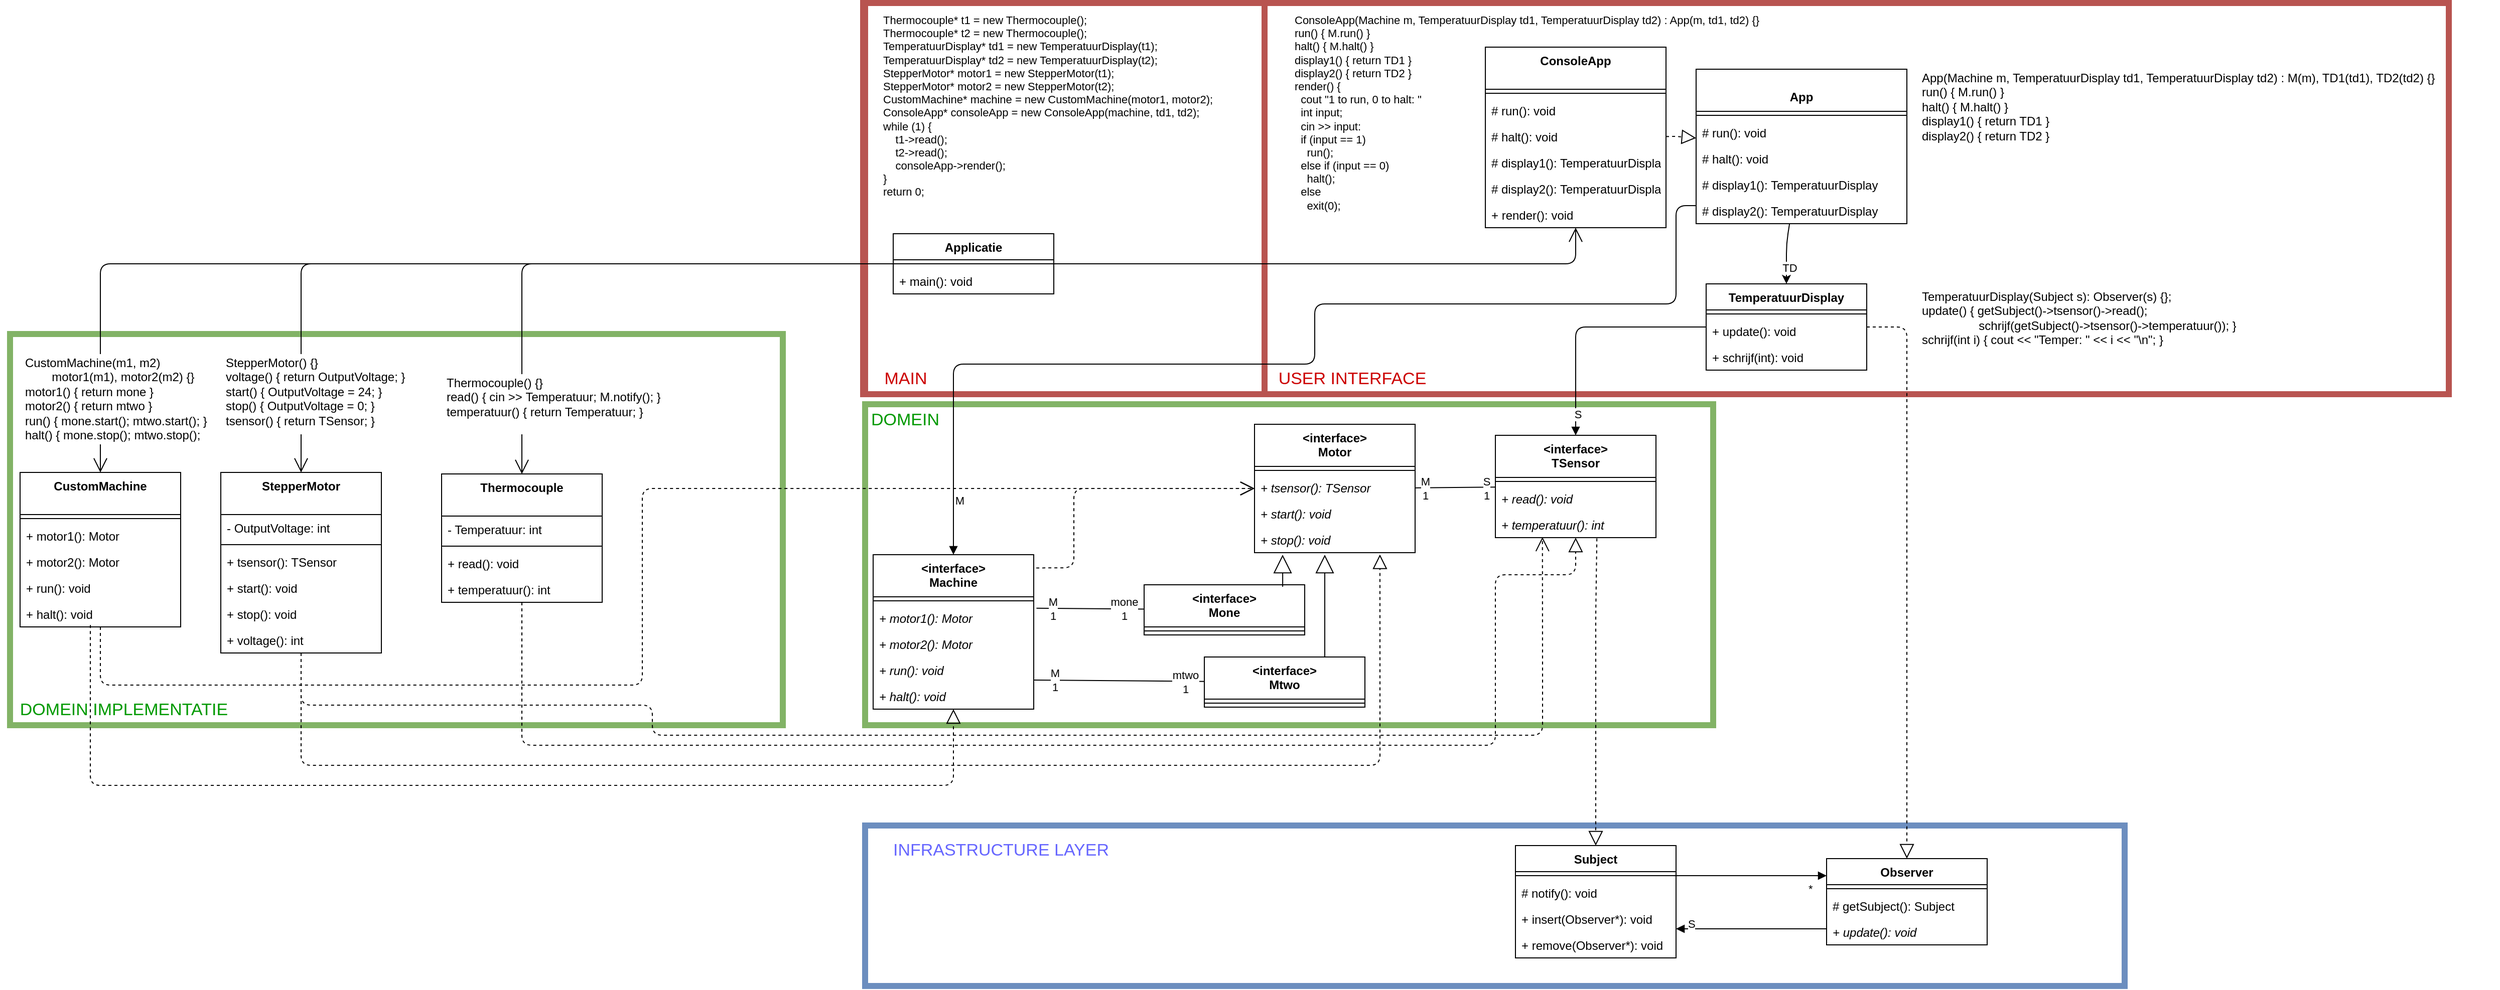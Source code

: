 <mxfile>
    <diagram id="c66UH4cIgb8N5KDXpZrv" name="Page-1">
        <mxGraphModel dx="3531" dy="1904" grid="1" gridSize="10" guides="1" tooltips="1" connect="1" arrows="1" fold="1" page="1" pageScale="1" pageWidth="850" pageHeight="1100" math="0" shadow="0">
            <root>
                <mxCell id="0"/>
                <mxCell id="1" parent="0"/>
                <mxCell id="72" value="" style="rounded=0;whiteSpace=wrap;html=1;startSize=42;strokeWidth=6;strokeColor=none;" parent="1" vertex="1">
                    <mxGeometry x="-860" y="-100" width="2440" height="980" as="geometry"/>
                </mxCell>
                <mxCell id="71" value="" style="rounded=0;whiteSpace=wrap;html=1;startSize=42;fillColor=none;strokeColor=#b85450;strokeWidth=6;" parent="1" vertex="1">
                    <mxGeometry x="2" y="-100" width="1578" height="390" as="geometry"/>
                </mxCell>
                <mxCell id="179" value="" style="rounded=0;whiteSpace=wrap;html=1;startSize=42;fillColor=none;strokeColor=#b85450;strokeWidth=6;" parent="1" vertex="1">
                    <mxGeometry y="-100" width="400" height="390" as="geometry"/>
                </mxCell>
                <mxCell id="161" value="&lt;p style=&quot;font-size: 11px&quot;&gt;&lt;font style=&quot;font-size: 11px&quot;&gt;ConsoleApp(Machine m, TemperatuurDisplay td1, TemperatuurDisplay td2) : App(m, td1, td2) {}&lt;br&gt;&lt;/font&gt;&lt;font style=&quot;font-size: 11px&quot;&gt;run() { M.run() }&lt;br&gt;&lt;/font&gt;&lt;font style=&quot;font-size: 11px&quot;&gt;halt() { M.halt() }&lt;br&gt;&lt;/font&gt;&lt;font style=&quot;font-size: 11px&quot;&gt;display1() { return TD1 }&lt;br&gt;&lt;/font&gt;&lt;font style=&quot;font-size: 11px&quot;&gt;display2() { return TD2 }&lt;br&gt;&lt;/font&gt;&lt;font style=&quot;font-size: 11px&quot;&gt;render() {&lt;br&gt;&lt;/font&gt;&lt;font style=&quot;font-size: 11px&quot;&gt;&amp;nbsp; cout &quot;1 to run, 0 to halt: &quot;&lt;br&gt;&lt;/font&gt;&lt;font style=&quot;font-size: 11px&quot;&gt;&amp;nbsp; int input;&lt;br&gt;&lt;/font&gt;&lt;font style=&quot;font-size: 11px&quot;&gt;&amp;nbsp; cin &amp;gt;&amp;gt; input:&lt;/font&gt;&lt;br&gt;&lt;font style=&quot;font-size: 11px&quot;&gt;&amp;nbsp; if (input == 1)&lt;/font&gt;&lt;br&gt;&lt;font style=&quot;font-size: 11px&quot;&gt;&amp;nbsp; &amp;nbsp; run();&lt;/font&gt;&lt;br&gt;&lt;font style=&quot;font-size: 11px&quot;&gt;&amp;nbsp; else if (input == 0)&lt;/font&gt;&lt;br&gt;&lt;font style=&quot;font-size: 11px&quot;&gt;&amp;nbsp; &amp;nbsp; halt();&lt;/font&gt;&lt;br&gt;&lt;font style=&quot;font-size: 11px&quot;&gt;&amp;nbsp; else&lt;/font&gt;&lt;br&gt;&lt;font style=&quot;font-size: 11px&quot;&gt;&amp;nbsp; &amp;nbsp; exit(0);&lt;/font&gt;&lt;/p&gt;&lt;p style=&quot;font-size: 11px&quot;&gt;&lt;font style=&quot;font-size: 11px&quot;&gt;&lt;br&gt;&lt;/font&gt;&lt;/p&gt;" style="text;html=1;strokeColor=none;fillColor=none;spacing=5;spacingTop=-20;whiteSpace=wrap;overflow=hidden;rounded=0;startSize=42;align=left;" parent="1" vertex="1">
                    <mxGeometry x="425" y="-90" width="570" height="244" as="geometry"/>
                </mxCell>
                <mxCell id="69" value="" style="rounded=0;whiteSpace=wrap;html=1;startSize=42;fillColor=none;strokeColor=#6c8ebf;strokeWidth=6;" parent="1" vertex="1">
                    <mxGeometry x="2" y="720" width="1255" height="160" as="geometry"/>
                </mxCell>
                <mxCell id="70" value="" style="rounded=0;whiteSpace=wrap;html=1;startSize=42;fillColor=none;strokeColor=#82b366;strokeWidth=6;" parent="1" vertex="1">
                    <mxGeometry x="2" y="300" width="845" height="320" as="geometry"/>
                </mxCell>
                <mxCell id="2" value="&lt;interface&gt;&#10;Motor" style="swimlane;fontStyle=1;align=center;verticalAlign=top;childLayout=stackLayout;horizontal=1;startSize=42;horizontalStack=0;resizeParent=1;resizeParentMax=0;resizeLast=0;collapsible=1;marginBottom=0;" parent="1" vertex="1">
                    <mxGeometry x="390" y="320" width="160" height="128" as="geometry"/>
                </mxCell>
                <mxCell id="4" value="" style="line;strokeWidth=1;fillColor=none;align=left;verticalAlign=middle;spacingTop=-1;spacingLeft=3;spacingRight=3;rotatable=0;labelPosition=right;points=[];portConstraint=eastwest;" parent="2" vertex="1">
                    <mxGeometry y="42" width="160" height="8" as="geometry"/>
                </mxCell>
                <mxCell id="5" value="+ tsensor(): TSensor" style="text;strokeColor=none;fillColor=none;align=left;verticalAlign=top;spacingLeft=4;spacingRight=4;overflow=hidden;rotatable=0;points=[[0,0.5],[1,0.5]];portConstraint=eastwest;fontStyle=2" parent="2" vertex="1">
                    <mxGeometry y="50" width="160" height="26" as="geometry"/>
                </mxCell>
                <mxCell id="7" value="+ start(): void" style="text;strokeColor=none;fillColor=none;align=left;verticalAlign=top;spacingLeft=4;spacingRight=4;overflow=hidden;rotatable=0;points=[[0,0.5],[1,0.5]];portConstraint=eastwest;fontStyle=2" parent="2" vertex="1">
                    <mxGeometry y="76" width="160" height="26" as="geometry"/>
                </mxCell>
                <mxCell id="8" value="+ stop(): void" style="text;strokeColor=none;fillColor=none;align=left;verticalAlign=top;spacingLeft=4;spacingRight=4;overflow=hidden;rotatable=0;points=[[0,0.5],[1,0.5]];portConstraint=eastwest;fontStyle=2" parent="2" vertex="1">
                    <mxGeometry y="102" width="160" height="26" as="geometry"/>
                </mxCell>
                <mxCell id="10" value="&lt;interface&gt;&#10;Mone" style="swimlane;fontStyle=1;align=center;verticalAlign=top;childLayout=stackLayout;horizontal=1;startSize=42;horizontalStack=0;resizeParent=1;resizeParentMax=0;resizeLast=0;collapsible=1;marginBottom=0;" parent="1" vertex="1">
                    <mxGeometry x="280" y="480" width="160" height="50" as="geometry"/>
                </mxCell>
                <mxCell id="11" value="" style="line;strokeWidth=1;fillColor=none;align=left;verticalAlign=middle;spacingTop=-1;spacingLeft=3;spacingRight=3;rotatable=0;labelPosition=right;points=[];portConstraint=eastwest;" parent="10" vertex="1">
                    <mxGeometry y="42" width="160" height="8" as="geometry"/>
                </mxCell>
                <mxCell id="15" value="&lt;interface&gt;&#10;Mtwo" style="swimlane;fontStyle=1;align=center;verticalAlign=top;childLayout=stackLayout;horizontal=1;startSize=42;horizontalStack=0;resizeParent=1;resizeParentMax=0;resizeLast=0;collapsible=1;marginBottom=0;" parent="1" vertex="1">
                    <mxGeometry x="340" y="552" width="160" height="50" as="geometry"/>
                </mxCell>
                <mxCell id="16" value="" style="line;strokeWidth=1;fillColor=none;align=left;verticalAlign=middle;spacingTop=-1;spacingLeft=3;spacingRight=3;rotatable=0;labelPosition=right;points=[];portConstraint=eastwest;" parent="15" vertex="1">
                    <mxGeometry y="42" width="160" height="8" as="geometry"/>
                </mxCell>
                <mxCell id="20" value="" style="endArrow=block;endSize=16;endFill=0;html=1;exitX=0.863;exitY=0.04;exitDx=0;exitDy=0;exitPerimeter=0;" parent="1" source="10" edge="1">
                    <mxGeometry width="160" relative="1" as="geometry">
                        <mxPoint x="100" y="630" as="sourcePoint"/>
                        <mxPoint x="418" y="450" as="targetPoint"/>
                    </mxGeometry>
                </mxCell>
                <mxCell id="21" value="" style="endArrow=block;endSize=16;endFill=0;html=1;exitX=0.75;exitY=0;exitDx=0;exitDy=0;" parent="1" source="15" edge="1">
                    <mxGeometry width="160" relative="1" as="geometry">
                        <mxPoint x="349.569" y="490" as="sourcePoint"/>
                        <mxPoint x="460" y="450" as="targetPoint"/>
                    </mxGeometry>
                </mxCell>
                <mxCell id="27" value="&lt;interface&gt;&#10;Machine" style="swimlane;fontStyle=1;align=center;verticalAlign=top;childLayout=stackLayout;horizontal=1;startSize=42;horizontalStack=0;resizeParent=1;resizeParentMax=0;resizeLast=0;collapsible=1;marginBottom=0;" parent="1" vertex="1">
                    <mxGeometry x="10" y="450" width="160" height="154" as="geometry"/>
                </mxCell>
                <mxCell id="28" value="" style="line;strokeWidth=1;fillColor=none;align=left;verticalAlign=middle;spacingTop=-1;spacingLeft=3;spacingRight=3;rotatable=0;labelPosition=right;points=[];portConstraint=eastwest;" parent="27" vertex="1">
                    <mxGeometry y="42" width="160" height="8" as="geometry"/>
                </mxCell>
                <mxCell id="29" value="+ motor1(): Motor" style="text;strokeColor=none;fillColor=none;align=left;verticalAlign=top;spacingLeft=4;spacingRight=4;overflow=hidden;rotatable=0;points=[[0,0.5],[1,0.5]];portConstraint=eastwest;fontStyle=2" parent="27" vertex="1">
                    <mxGeometry y="50" width="160" height="26" as="geometry"/>
                </mxCell>
                <mxCell id="30" value="+ motor2(): Motor" style="text;strokeColor=none;fillColor=none;align=left;verticalAlign=top;spacingLeft=4;spacingRight=4;overflow=hidden;rotatable=0;points=[[0,0.5],[1,0.5]];portConstraint=eastwest;fontStyle=2" parent="27" vertex="1">
                    <mxGeometry y="76" width="160" height="26" as="geometry"/>
                </mxCell>
                <mxCell id="32" value="+ run(): void" style="text;strokeColor=none;fillColor=none;align=left;verticalAlign=top;spacingLeft=4;spacingRight=4;overflow=hidden;rotatable=0;points=[[0,0.5],[1,0.5]];portConstraint=eastwest;fontStyle=2" parent="27" vertex="1">
                    <mxGeometry y="102" width="160" height="26" as="geometry"/>
                </mxCell>
                <mxCell id="31" value="+ halt(): void" style="text;strokeColor=none;fillColor=none;align=left;verticalAlign=top;spacingLeft=4;spacingRight=4;overflow=hidden;rotatable=0;points=[[0,0.5],[1,0.5]];portConstraint=eastwest;fontStyle=2" parent="27" vertex="1">
                    <mxGeometry y="128" width="160" height="26" as="geometry"/>
                </mxCell>
                <mxCell id="33" value="&lt;interface&gt;&#10;TSensor" style="swimlane;fontStyle=1;align=center;verticalAlign=top;childLayout=stackLayout;horizontal=1;startSize=42;horizontalStack=0;resizeParent=1;resizeParentMax=0;resizeLast=0;collapsible=1;marginBottom=0;" parent="1" vertex="1">
                    <mxGeometry x="630" y="331" width="160" height="102" as="geometry"/>
                </mxCell>
                <mxCell id="34" value="" style="line;strokeWidth=1;fillColor=none;align=left;verticalAlign=middle;spacingTop=-1;spacingLeft=3;spacingRight=3;rotatable=0;labelPosition=right;points=[];portConstraint=eastwest;" parent="33" vertex="1">
                    <mxGeometry y="42" width="160" height="8" as="geometry"/>
                </mxCell>
                <mxCell id="35" value="+ read(): void" style="text;strokeColor=none;fillColor=none;align=left;verticalAlign=top;spacingLeft=4;spacingRight=4;overflow=hidden;rotatable=0;points=[[0,0.5],[1,0.5]];portConstraint=eastwest;fontStyle=2" parent="33" vertex="1">
                    <mxGeometry y="50" width="160" height="26" as="geometry"/>
                </mxCell>
                <mxCell id="36" value="+ temperatuur(): int" style="text;strokeColor=none;fillColor=none;align=left;verticalAlign=top;spacingLeft=4;spacingRight=4;overflow=hidden;rotatable=0;points=[[0,0.5],[1,0.5]];portConstraint=eastwest;fontStyle=2" parent="33" vertex="1">
                    <mxGeometry y="76" width="160" height="26" as="geometry"/>
                </mxCell>
                <mxCell id="39" value="" style="endArrow=open;endSize=12;dashed=1;html=1;exitX=1.016;exitY=0.086;exitDx=0;exitDy=0;exitPerimeter=0;" parent="1" source="27" target="2" edge="1">
                    <mxGeometry width="160" relative="1" as="geometry">
                        <mxPoint x="-20" y="710" as="sourcePoint"/>
                        <mxPoint x="140" y="710" as="targetPoint"/>
                        <Array as="points">
                            <mxPoint x="210" y="463"/>
                            <mxPoint x="210" y="384"/>
                            <mxPoint x="300" y="384"/>
                        </Array>
                    </mxGeometry>
                </mxCell>
                <mxCell id="45" value="" style="endArrow=none;html=1;startSize=42;entryX=1.017;entryY=0.129;entryDx=0;entryDy=0;entryPerimeter=0;" parent="1" source="10" target="29" edge="1">
                    <mxGeometry width="50" height="50" relative="1" as="geometry">
                        <mxPoint x="220" y="770" as="sourcePoint"/>
                        <mxPoint x="270" y="720" as="targetPoint"/>
                    </mxGeometry>
                </mxCell>
                <mxCell id="50" value="M&lt;br&gt;1" style="edgeLabel;html=1;align=center;verticalAlign=middle;resizable=0;points=[];" parent="45" vertex="1" connectable="0">
                    <mxGeometry x="0.695" relative="1" as="geometry">
                        <mxPoint as="offset"/>
                    </mxGeometry>
                </mxCell>
                <mxCell id="51" value="mone&lt;br&gt;1" style="edgeLabel;html=1;align=center;verticalAlign=middle;resizable=0;points=[];" parent="45" vertex="1" connectable="0">
                    <mxGeometry x="-0.835" relative="1" as="geometry">
                        <mxPoint x="-11" as="offset"/>
                    </mxGeometry>
                </mxCell>
                <mxCell id="47" value="" style="endArrow=none;html=1;startSize=42;entryX=1.001;entryY=0.885;entryDx=0;entryDy=0;entryPerimeter=0;" parent="1" source="15" target="32" edge="1">
                    <mxGeometry width="50" height="50" relative="1" as="geometry">
                        <mxPoint x="280" y="580.003" as="sourcePoint"/>
                        <mxPoint x="200" y="587.337" as="targetPoint"/>
                    </mxGeometry>
                </mxCell>
                <mxCell id="48" value="M&lt;br&gt;1" style="edgeLabel;html=1;align=center;verticalAlign=middle;resizable=0;points=[];" parent="47" vertex="1" connectable="0">
                    <mxGeometry x="0.76" y="2" relative="1" as="geometry">
                        <mxPoint y="-2" as="offset"/>
                    </mxGeometry>
                </mxCell>
                <mxCell id="49" value="mtwo&lt;br&gt;1" style="edgeLabel;html=1;align=center;verticalAlign=middle;resizable=0;points=[];" parent="47" vertex="1" connectable="0">
                    <mxGeometry x="-0.779" y="1" relative="1" as="geometry">
                        <mxPoint as="offset"/>
                    </mxGeometry>
                </mxCell>
                <mxCell id="52" value="" style="endArrow=none;html=1;startSize=42;" parent="1" source="33" target="2" edge="1">
                    <mxGeometry width="50" height="50" relative="1" as="geometry">
                        <mxPoint x="779.84" y="527.729" as="sourcePoint"/>
                        <mxPoint x="560.0" y="526.27" as="targetPoint"/>
                    </mxGeometry>
                </mxCell>
                <mxCell id="53" value="M&lt;br&gt;1" style="edgeLabel;html=1;align=center;verticalAlign=middle;resizable=0;points=[];" parent="52" vertex="1" connectable="0">
                    <mxGeometry x="0.76" y="2" relative="1" as="geometry">
                        <mxPoint y="-2" as="offset"/>
                    </mxGeometry>
                </mxCell>
                <mxCell id="54" value="S&lt;br&gt;1" style="edgeLabel;html=1;align=center;verticalAlign=middle;resizable=0;points=[];" parent="52" vertex="1" connectable="0">
                    <mxGeometry x="-0.779" y="1" relative="1" as="geometry">
                        <mxPoint as="offset"/>
                    </mxGeometry>
                </mxCell>
                <mxCell id="55" value="Observer" style="swimlane;fontStyle=1;align=center;verticalAlign=top;childLayout=stackLayout;horizontal=1;startSize=26;horizontalStack=0;resizeParent=1;resizeParentMax=0;resizeLast=0;collapsible=1;marginBottom=0;" parent="1" vertex="1">
                    <mxGeometry x="960" y="753" width="160" height="86" as="geometry"/>
                </mxCell>
                <mxCell id="56" value="" style="line;strokeWidth=1;fillColor=none;align=left;verticalAlign=middle;spacingTop=-1;spacingLeft=3;spacingRight=3;rotatable=0;labelPosition=right;points=[];portConstraint=eastwest;" parent="55" vertex="1">
                    <mxGeometry y="26" width="160" height="8" as="geometry"/>
                </mxCell>
                <mxCell id="57" value="# getSubject(): Subject" style="text;strokeColor=none;fillColor=none;align=left;verticalAlign=top;spacingLeft=4;spacingRight=4;overflow=hidden;rotatable=0;points=[[0,0.5],[1,0.5]];portConstraint=eastwest;" parent="55" vertex="1">
                    <mxGeometry y="34" width="160" height="26" as="geometry"/>
                </mxCell>
                <mxCell id="58" value="+ update(): void" style="text;strokeColor=none;fillColor=none;align=left;verticalAlign=top;spacingLeft=4;spacingRight=4;overflow=hidden;rotatable=0;points=[[0,0.5],[1,0.5]];portConstraint=eastwest;fontStyle=2" parent="55" vertex="1">
                    <mxGeometry y="60" width="160" height="26" as="geometry"/>
                </mxCell>
                <mxCell id="60" value="Subject" style="swimlane;fontStyle=1;align=center;verticalAlign=top;childLayout=stackLayout;horizontal=1;startSize=26;horizontalStack=0;resizeParent=1;resizeParentMax=0;resizeLast=0;collapsible=1;marginBottom=0;" parent="1" vertex="1">
                    <mxGeometry x="650" y="740" width="160" height="112" as="geometry"/>
                </mxCell>
                <mxCell id="61" value="" style="line;strokeWidth=1;fillColor=none;align=left;verticalAlign=middle;spacingTop=-1;spacingLeft=3;spacingRight=3;rotatable=0;labelPosition=right;points=[];portConstraint=eastwest;" parent="60" vertex="1">
                    <mxGeometry y="26" width="160" height="8" as="geometry"/>
                </mxCell>
                <mxCell id="62" value="# notify(): void" style="text;strokeColor=none;fillColor=none;align=left;verticalAlign=top;spacingLeft=4;spacingRight=4;overflow=hidden;rotatable=0;points=[[0,0.5],[1,0.5]];portConstraint=eastwest;" parent="60" vertex="1">
                    <mxGeometry y="34" width="160" height="26" as="geometry"/>
                </mxCell>
                <mxCell id="63" value="+ insert(Observer*): void" style="text;strokeColor=none;fillColor=none;align=left;verticalAlign=top;spacingLeft=4;spacingRight=4;overflow=hidden;rotatable=0;points=[[0,0.5],[1,0.5]];portConstraint=eastwest;" parent="60" vertex="1">
                    <mxGeometry y="60" width="160" height="26" as="geometry"/>
                </mxCell>
                <mxCell id="64" value="+ remove(Observer*): void" style="text;strokeColor=none;fillColor=none;align=left;verticalAlign=top;spacingLeft=4;spacingRight=4;overflow=hidden;rotatable=0;points=[[0,0.5],[1,0.5]];portConstraint=eastwest;" parent="60" vertex="1">
                    <mxGeometry y="86" width="160" height="26" as="geometry"/>
                </mxCell>
                <mxCell id="65" value="*" style="endArrow=block;endFill=1;html=1;edgeStyle=orthogonalEdgeStyle;align=left;verticalAlign=top;startSize=42;" parent="1" edge="1">
                    <mxGeometry x="0.733" relative="1" as="geometry">
                        <mxPoint x="810" y="770" as="sourcePoint"/>
                        <mxPoint x="960" y="770" as="targetPoint"/>
                        <mxPoint as="offset"/>
                    </mxGeometry>
                </mxCell>
                <mxCell id="67" value="" style="endArrow=block;endFill=1;html=1;edgeStyle=orthogonalEdgeStyle;align=left;verticalAlign=top;startSize=42;" parent="1" edge="1">
                    <mxGeometry x="-0.6" relative="1" as="geometry">
                        <mxPoint x="960" y="823" as="sourcePoint"/>
                        <mxPoint x="810" y="823" as="targetPoint"/>
                        <mxPoint as="offset"/>
                    </mxGeometry>
                </mxCell>
                <mxCell id="68" value="S" style="edgeLabel;resizable=0;html=1;align=left;verticalAlign=bottom;startSize=42;" parent="67" connectable="0" vertex="1">
                    <mxGeometry x="-1" relative="1" as="geometry">
                        <mxPoint x="-140" y="3" as="offset"/>
                    </mxGeometry>
                </mxCell>
                <mxCell id="76" value="" style="endArrow=block;dashed=1;endFill=0;endSize=12;html=1;exitX=0.632;exitY=1.028;exitDx=0;exitDy=0;exitPerimeter=0;" parent="1" source="36" target="60" edge="1">
                    <mxGeometry width="160" relative="1" as="geometry">
                        <mxPoint x="360" y="830" as="sourcePoint"/>
                        <mxPoint x="520" y="830" as="targetPoint"/>
                        <Array as="points">
                            <mxPoint x="730" y="510"/>
                        </Array>
                    </mxGeometry>
                </mxCell>
                <mxCell id="77" value="TemperatuurDisplay" style="swimlane;fontStyle=1;align=center;verticalAlign=top;childLayout=stackLayout;horizontal=1;startSize=26;horizontalStack=0;resizeParent=1;resizeParentMax=0;resizeLast=0;collapsible=1;marginBottom=0;" parent="1" vertex="1">
                    <mxGeometry x="840" y="180" width="160" height="86" as="geometry"/>
                </mxCell>
                <mxCell id="78" value="" style="line;strokeWidth=1;fillColor=none;align=left;verticalAlign=middle;spacingTop=-1;spacingLeft=3;spacingRight=3;rotatable=0;labelPosition=right;points=[];portConstraint=eastwest;" parent="77" vertex="1">
                    <mxGeometry y="26" width="160" height="8" as="geometry"/>
                </mxCell>
                <mxCell id="79" value="+ update(): void" style="text;strokeColor=none;fillColor=none;align=left;verticalAlign=top;spacingLeft=4;spacingRight=4;overflow=hidden;rotatable=0;points=[[0,0.5],[1,0.5]];portConstraint=eastwest;" parent="77" vertex="1">
                    <mxGeometry y="34" width="160" height="26" as="geometry"/>
                </mxCell>
                <mxCell id="80" value="+ schrijf(int): void" style="text;strokeColor=none;fillColor=none;align=left;verticalAlign=top;spacingLeft=4;spacingRight=4;overflow=hidden;rotatable=0;points=[[0,0.5],[1,0.5]];portConstraint=eastwest;" parent="77" vertex="1">
                    <mxGeometry y="60" width="160" height="26" as="geometry"/>
                </mxCell>
                <mxCell id="82" value="" style="endArrow=block;dashed=1;endFill=0;endSize=12;html=1;" parent="1" source="77" target="55" edge="1">
                    <mxGeometry width="160" relative="1" as="geometry">
                        <mxPoint x="524.121" y="442" as="sourcePoint"/>
                        <mxPoint x="695.879" y="660" as="targetPoint"/>
                        <Array as="points">
                            <mxPoint x="1040" y="223"/>
                        </Array>
                    </mxGeometry>
                </mxCell>
                <mxCell id="83" value="" style="endArrow=block;endFill=1;html=1;edgeStyle=orthogonalEdgeStyle;align=left;verticalAlign=top;startSize=42;" parent="1" source="77" target="33" edge="1">
                    <mxGeometry x="-0.6" relative="1" as="geometry">
                        <mxPoint x="970" y="743.0" as="sourcePoint"/>
                        <mxPoint x="820" y="743.0" as="targetPoint"/>
                        <mxPoint as="offset"/>
                    </mxGeometry>
                </mxCell>
                <mxCell id="182" value="S" style="edgeLabel;html=1;align=center;verticalAlign=middle;resizable=0;points=[];" parent="83" vertex="1" connectable="0">
                    <mxGeometry x="0.824" y="2" relative="1" as="geometry">
                        <mxPoint as="offset"/>
                    </mxGeometry>
                </mxCell>
                <mxCell id="86" value="&#10;App" style="swimlane;fontStyle=1;align=center;verticalAlign=top;childLayout=stackLayout;horizontal=1;startSize=42;horizontalStack=0;resizeParent=1;resizeParentMax=0;resizeLast=0;collapsible=1;marginBottom=0;" parent="1" vertex="1">
                    <mxGeometry x="830" y="-34" width="210" height="154" as="geometry"/>
                </mxCell>
                <mxCell id="87" value="" style="line;strokeWidth=1;fillColor=none;align=left;verticalAlign=middle;spacingTop=-1;spacingLeft=3;spacingRight=3;rotatable=0;labelPosition=right;points=[];portConstraint=eastwest;" parent="86" vertex="1">
                    <mxGeometry y="42" width="210" height="8" as="geometry"/>
                </mxCell>
                <mxCell id="88" value="# run(): void" style="text;strokeColor=none;fillColor=none;align=left;verticalAlign=top;spacingLeft=4;spacingRight=4;overflow=hidden;rotatable=0;points=[[0,0.5],[1,0.5]];portConstraint=eastwest;fontStyle=0" parent="86" vertex="1">
                    <mxGeometry y="50" width="210" height="26" as="geometry"/>
                </mxCell>
                <mxCell id="89" value="# halt(): void" style="text;strokeColor=none;fillColor=none;align=left;verticalAlign=top;spacingLeft=4;spacingRight=4;overflow=hidden;rotatable=0;points=[[0,0.5],[1,0.5]];portConstraint=eastwest;fontStyle=0" parent="86" vertex="1">
                    <mxGeometry y="76" width="210" height="26" as="geometry"/>
                </mxCell>
                <mxCell id="147" value="# display1(): TemperatuurDisplay" style="text;strokeColor=none;fillColor=none;align=left;verticalAlign=top;spacingLeft=4;spacingRight=4;overflow=hidden;rotatable=0;points=[[0,0.5],[1,0.5]];portConstraint=eastwest;fontStyle=0" parent="86" vertex="1">
                    <mxGeometry y="102" width="210" height="26" as="geometry"/>
                </mxCell>
                <mxCell id="150" value="# display2(): TemperatuurDisplay" style="text;strokeColor=none;fillColor=none;align=left;verticalAlign=top;spacingLeft=4;spacingRight=4;overflow=hidden;rotatable=0;points=[[0,0.5],[1,0.5]];portConstraint=eastwest;fontStyle=0" parent="86" vertex="1">
                    <mxGeometry y="128" width="210" height="26" as="geometry"/>
                </mxCell>
                <mxCell id="90" value="" style="rounded=0;whiteSpace=wrap;html=1;startSize=42;fillColor=none;strokeColor=#82b366;strokeWidth=6;" parent="1" vertex="1">
                    <mxGeometry x="-850" y="230" width="770" height="390" as="geometry"/>
                </mxCell>
                <mxCell id="91" value="CustomMachine" style="swimlane;fontStyle=1;align=center;verticalAlign=top;childLayout=stackLayout;horizontal=1;startSize=42;horizontalStack=0;resizeParent=1;resizeParentMax=0;resizeLast=0;collapsible=1;marginBottom=0;" parent="1" vertex="1">
                    <mxGeometry x="-840" y="368" width="160" height="154" as="geometry"/>
                </mxCell>
                <mxCell id="92" value="" style="line;strokeWidth=1;fillColor=none;align=left;verticalAlign=middle;spacingTop=-1;spacingLeft=3;spacingRight=3;rotatable=0;labelPosition=right;points=[];portConstraint=eastwest;" parent="91" vertex="1">
                    <mxGeometry y="42" width="160" height="8" as="geometry"/>
                </mxCell>
                <mxCell id="93" value="+ motor1(): Motor" style="text;strokeColor=none;fillColor=none;align=left;verticalAlign=top;spacingLeft=4;spacingRight=4;overflow=hidden;rotatable=0;points=[[0,0.5],[1,0.5]];portConstraint=eastwest;" parent="91" vertex="1">
                    <mxGeometry y="50" width="160" height="26" as="geometry"/>
                </mxCell>
                <mxCell id="94" value="+ motor2(): Motor" style="text;strokeColor=none;fillColor=none;align=left;verticalAlign=top;spacingLeft=4;spacingRight=4;overflow=hidden;rotatable=0;points=[[0,0.5],[1,0.5]];portConstraint=eastwest;" parent="91" vertex="1">
                    <mxGeometry y="76" width="160" height="26" as="geometry"/>
                </mxCell>
                <mxCell id="95" value="+ run(): void" style="text;strokeColor=none;fillColor=none;align=left;verticalAlign=top;spacingLeft=4;spacingRight=4;overflow=hidden;rotatable=0;points=[[0,0.5],[1,0.5]];portConstraint=eastwest;" parent="91" vertex="1">
                    <mxGeometry y="102" width="160" height="26" as="geometry"/>
                </mxCell>
                <mxCell id="96" value="+ halt(): void" style="text;strokeColor=none;fillColor=none;align=left;verticalAlign=top;spacingLeft=4;spacingRight=4;overflow=hidden;rotatable=0;points=[[0,0.5],[1,0.5]];portConstraint=eastwest;" parent="91" vertex="1">
                    <mxGeometry y="128" width="160" height="26" as="geometry"/>
                </mxCell>
                <mxCell id="105" value="StepperMotor" style="swimlane;fontStyle=1;align=center;verticalAlign=top;childLayout=stackLayout;horizontal=1;startSize=42;horizontalStack=0;resizeParent=1;resizeParentMax=0;resizeLast=0;collapsible=1;marginBottom=0;" parent="1" vertex="1">
                    <mxGeometry x="-640" y="368" width="160" height="180" as="geometry"/>
                </mxCell>
                <mxCell id="111" value="- OutputVoltage: int" style="text;strokeColor=none;fillColor=none;align=left;verticalAlign=top;spacingLeft=4;spacingRight=4;overflow=hidden;rotatable=0;points=[[0,0.5],[1,0.5]];portConstraint=eastwest;" parent="105" vertex="1">
                    <mxGeometry y="42" width="160" height="26" as="geometry"/>
                </mxCell>
                <mxCell id="106" value="" style="line;strokeWidth=1;fillColor=none;align=left;verticalAlign=middle;spacingTop=-1;spacingLeft=3;spacingRight=3;rotatable=0;labelPosition=right;points=[];portConstraint=eastwest;" parent="105" vertex="1">
                    <mxGeometry y="68" width="160" height="8" as="geometry"/>
                </mxCell>
                <mxCell id="107" value="+ tsensor(): TSensor" style="text;strokeColor=none;fillColor=none;align=left;verticalAlign=top;spacingLeft=4;spacingRight=4;overflow=hidden;rotatable=0;points=[[0,0.5],[1,0.5]];portConstraint=eastwest;" parent="105" vertex="1">
                    <mxGeometry y="76" width="160" height="26" as="geometry"/>
                </mxCell>
                <mxCell id="108" value="+ start(): void" style="text;strokeColor=none;fillColor=none;align=left;verticalAlign=top;spacingLeft=4;spacingRight=4;overflow=hidden;rotatable=0;points=[[0,0.5],[1,0.5]];portConstraint=eastwest;" parent="105" vertex="1">
                    <mxGeometry y="102" width="160" height="26" as="geometry"/>
                </mxCell>
                <mxCell id="109" value="+ stop(): void" style="text;strokeColor=none;fillColor=none;align=left;verticalAlign=top;spacingLeft=4;spacingRight=4;overflow=hidden;rotatable=0;points=[[0,0.5],[1,0.5]];portConstraint=eastwest;" parent="105" vertex="1">
                    <mxGeometry y="128" width="160" height="26" as="geometry"/>
                </mxCell>
                <mxCell id="113" value="+ voltage(): int" style="text;strokeColor=none;fillColor=none;align=left;verticalAlign=top;spacingLeft=4;spacingRight=4;overflow=hidden;rotatable=0;points=[[0,0.5],[1,0.5]];portConstraint=eastwest;" parent="105" vertex="1">
                    <mxGeometry y="154" width="160" height="26" as="geometry"/>
                </mxCell>
                <mxCell id="121" value="Thermocouple" style="swimlane;fontStyle=1;align=center;verticalAlign=top;childLayout=stackLayout;horizontal=1;startSize=42;horizontalStack=0;resizeParent=1;resizeParentMax=0;resizeLast=0;collapsible=1;marginBottom=0;" parent="1" vertex="1">
                    <mxGeometry x="-420" y="369.5" width="160" height="128" as="geometry"/>
                </mxCell>
                <mxCell id="125" value="- Temperatuur: int" style="text;strokeColor=none;fillColor=none;align=left;verticalAlign=top;spacingLeft=4;spacingRight=4;overflow=hidden;rotatable=0;points=[[0,0.5],[1,0.5]];portConstraint=eastwest;" parent="121" vertex="1">
                    <mxGeometry y="42" width="160" height="26" as="geometry"/>
                </mxCell>
                <mxCell id="122" value="" style="line;strokeWidth=1;fillColor=none;align=left;verticalAlign=middle;spacingTop=-1;spacingLeft=3;spacingRight=3;rotatable=0;labelPosition=right;points=[];portConstraint=eastwest;" parent="121" vertex="1">
                    <mxGeometry y="68" width="160" height="8" as="geometry"/>
                </mxCell>
                <mxCell id="123" value="+ read(): void" style="text;strokeColor=none;fillColor=none;align=left;verticalAlign=top;spacingLeft=4;spacingRight=4;overflow=hidden;rotatable=0;points=[[0,0.5],[1,0.5]];portConstraint=eastwest;" parent="121" vertex="1">
                    <mxGeometry y="76" width="160" height="26" as="geometry"/>
                </mxCell>
                <mxCell id="124" value="+ temperatuur(): int" style="text;strokeColor=none;fillColor=none;align=left;verticalAlign=top;spacingLeft=4;spacingRight=4;overflow=hidden;rotatable=0;points=[[0,0.5],[1,0.5]];portConstraint=eastwest;" parent="121" vertex="1">
                    <mxGeometry y="102" width="160" height="26" as="geometry"/>
                </mxCell>
                <mxCell id="128" value="Applicatie" style="swimlane;fontStyle=1;align=center;verticalAlign=top;childLayout=stackLayout;horizontal=1;startSize=26;horizontalStack=0;resizeParent=1;resizeParentMax=0;resizeLast=0;collapsible=1;marginBottom=0;" parent="1" vertex="1">
                    <mxGeometry x="30" y="130" width="160" height="60" as="geometry"/>
                </mxCell>
                <mxCell id="129" value="" style="line;strokeWidth=1;fillColor=none;align=left;verticalAlign=middle;spacingTop=-1;spacingLeft=3;spacingRight=3;rotatable=0;labelPosition=right;points=[];portConstraint=eastwest;" parent="128" vertex="1">
                    <mxGeometry y="26" width="160" height="8" as="geometry"/>
                </mxCell>
                <mxCell id="130" value="+ main(): void" style="text;strokeColor=none;fillColor=none;align=left;verticalAlign=top;spacingLeft=4;spacingRight=4;overflow=hidden;rotatable=0;points=[[0,0.5],[1,0.5]];portConstraint=eastwest;" parent="128" vertex="1">
                    <mxGeometry y="34" width="160" height="26" as="geometry"/>
                </mxCell>
                <mxCell id="132" value="&lt;p style=&quot;font-size: 11px&quot;&gt;Thermocouple* t1 = new Thermocouple();&lt;br&gt;Thermocouple* t2 = new Thermocouple();&lt;br&gt;TemperatuurDisplay* td1 = new TemperatuurDisplay(t1);&lt;br&gt;TemperatuurDisplay* td2 = new TemperatuurDisplay(t2);&lt;br&gt;StepperMotor* motor1 = new StepperMotor(t1);&lt;br&gt;StepperMotor* motor2 = new StepperMotor(t2);&lt;br&gt;CustomMachine* machine = new CustomMachine(motor1, motor2);&lt;br&gt;ConsoleApp* consoleApp = new ConsoleApp(machine, td1, td2);&lt;br&gt;while (1) {&lt;br&gt;&amp;nbsp; &amp;nbsp; t1-&amp;gt;read();&lt;br&gt;&amp;nbsp; &amp;nbsp; t2-&amp;gt;read();&lt;br&gt;&amp;nbsp; &amp;nbsp; consoleApp-&amp;gt;render();&lt;br&gt;}&lt;br&gt;return 0;&lt;/p&gt;" style="text;html=1;strokeColor=none;fillColor=none;spacing=5;spacingTop=-20;whiteSpace=wrap;overflow=hidden;rounded=0;startSize=42;align=left;" parent="1" vertex="1">
                    <mxGeometry x="15" y="-90" width="365" height="210" as="geometry"/>
                </mxCell>
                <mxCell id="133" value="" style="endArrow=block;endFill=1;html=1;edgeStyle=orthogonalEdgeStyle;align=left;verticalAlign=top;startSize=42;" parent="1" source="86" target="27" edge="1">
                    <mxGeometry x="-0.6" relative="1" as="geometry">
                        <mxPoint x="965" y="133" as="sourcePoint"/>
                        <mxPoint x="480" y="330" as="targetPoint"/>
                        <mxPoint as="offset"/>
                        <Array as="points">
                            <mxPoint x="810" y="102"/>
                            <mxPoint x="810" y="200"/>
                            <mxPoint x="450" y="200"/>
                            <mxPoint x="450" y="260"/>
                            <mxPoint x="90" y="260"/>
                        </Array>
                    </mxGeometry>
                </mxCell>
                <mxCell id="134" value="M" style="edgeLabel;html=1;align=center;verticalAlign=middle;resizable=0;points=[];" parent="133" vertex="1" connectable="0">
                    <mxGeometry x="0.883" y="2" relative="1" as="geometry">
                        <mxPoint x="4" y="9" as="offset"/>
                    </mxGeometry>
                </mxCell>
                <mxCell id="141" style="edgeStyle=none;html=1;entryX=0.5;entryY=0;entryDx=0;entryDy=0;startSize=42;" parent="1" source="86" target="77" edge="1">
                    <mxGeometry relative="1" as="geometry">
                        <Array as="points">
                            <mxPoint x="920" y="140"/>
                        </Array>
                    </mxGeometry>
                </mxCell>
                <mxCell id="142" value="TD" style="edgeLabel;html=1;align=center;verticalAlign=middle;resizable=0;points=[];" parent="141" vertex="1" connectable="0">
                    <mxGeometry x="0.444" y="3" relative="1" as="geometry">
                        <mxPoint as="offset"/>
                    </mxGeometry>
                </mxCell>
                <mxCell id="151" value="ConsoleApp" style="swimlane;fontStyle=1;align=center;verticalAlign=top;childLayout=stackLayout;horizontal=1;startSize=42;horizontalStack=0;resizeParent=1;resizeParentMax=0;resizeLast=0;collapsible=1;marginBottom=0;" parent="1" vertex="1">
                    <mxGeometry x="620" y="-56" width="180" height="180" as="geometry"/>
                </mxCell>
                <mxCell id="152" value="" style="line;strokeWidth=1;fillColor=none;align=left;verticalAlign=middle;spacingTop=-1;spacingLeft=3;spacingRight=3;rotatable=0;labelPosition=right;points=[];portConstraint=eastwest;" parent="151" vertex="1">
                    <mxGeometry y="42" width="180" height="8" as="geometry"/>
                </mxCell>
                <mxCell id="153" value="# run(): void" style="text;strokeColor=none;fillColor=none;align=left;verticalAlign=top;spacingLeft=4;spacingRight=4;overflow=hidden;rotatable=0;points=[[0,0.5],[1,0.5]];portConstraint=eastwest;" parent="151" vertex="1">
                    <mxGeometry y="50" width="180" height="26" as="geometry"/>
                </mxCell>
                <mxCell id="154" value="# halt(): void" style="text;strokeColor=none;fillColor=none;align=left;verticalAlign=top;spacingLeft=4;spacingRight=4;overflow=hidden;rotatable=0;points=[[0,0.5],[1,0.5]];portConstraint=eastwest;" parent="151" vertex="1">
                    <mxGeometry y="76" width="180" height="26" as="geometry"/>
                </mxCell>
                <mxCell id="155" value="# display1(): TemperatuurDisplay" style="text;strokeColor=none;fillColor=none;align=left;verticalAlign=top;spacingLeft=4;spacingRight=4;overflow=hidden;rotatable=0;points=[[0,0.5],[1,0.5]];portConstraint=eastwest;" parent="151" vertex="1">
                    <mxGeometry y="102" width="180" height="26" as="geometry"/>
                </mxCell>
                <mxCell id="156" value="# display2(): TemperatuurDisplay" style="text;strokeColor=none;fillColor=none;align=left;verticalAlign=top;spacingLeft=4;spacingRight=4;overflow=hidden;rotatable=0;points=[[0,0.5],[1,0.5]];portConstraint=eastwest;" parent="151" vertex="1">
                    <mxGeometry y="128" width="180" height="26" as="geometry"/>
                </mxCell>
                <mxCell id="162" value="+ render(): void" style="text;strokeColor=none;fillColor=none;align=left;verticalAlign=top;spacingLeft=4;spacingRight=4;overflow=hidden;rotatable=0;points=[[0,0.5],[1,0.5]];portConstraint=eastwest;" parent="151" vertex="1">
                    <mxGeometry y="154" width="180" height="26" as="geometry"/>
                </mxCell>
                <mxCell id="158" value="" style="endArrow=block;dashed=1;endFill=0;endSize=12;html=1;" parent="1" source="151" target="86" edge="1">
                    <mxGeometry width="160" relative="1" as="geometry">
                        <mxPoint x="531.46" y="-160.0" as="sourcePoint"/>
                        <mxPoint x="729.54" y="39.92" as="targetPoint"/>
                        <Array as="points">
                            <mxPoint x="810" y="33"/>
                        </Array>
                    </mxGeometry>
                </mxCell>
                <mxCell id="160" value="&lt;p&gt;App(Machine m, TemperatuurDisplay td1, TemperatuurDisplay td2) : M(m), TD1(td1), TD2(td2) {}&lt;br&gt;run() { M.run() }&lt;br&gt;halt() { M.halt() }&lt;br&gt;display1() { return TD1 }&lt;br&gt;display2() { return TD2 }&lt;br&gt;&lt;/p&gt;" style="text;html=1;strokeColor=none;fillColor=none;spacing=5;spacingTop=-20;whiteSpace=wrap;overflow=hidden;rounded=0;startSize=42;align=left;" parent="1" vertex="1">
                    <mxGeometry x="1050" y="-34" width="580" height="184" as="geometry"/>
                </mxCell>
                <mxCell id="165" value="" style="endArrow=block;dashed=1;endFill=0;endSize=12;html=1;" parent="1" source="121" target="33" edge="1">
                    <mxGeometry width="160" relative="1" as="geometry">
                        <mxPoint x="-350" y="830" as="sourcePoint"/>
                        <mxPoint x="-190" y="830" as="targetPoint"/>
                        <Array as="points">
                            <mxPoint x="-340" y="640"/>
                            <mxPoint x="630" y="640"/>
                            <mxPoint x="630" y="470"/>
                            <mxPoint x="710" y="470"/>
                        </Array>
                    </mxGeometry>
                </mxCell>
                <mxCell id="166" value="" style="endArrow=block;dashed=1;endFill=0;endSize=12;html=1;entryX=0.781;entryY=1.067;entryDx=0;entryDy=0;entryPerimeter=0;" parent="1" source="105" target="8" edge="1">
                    <mxGeometry width="160" relative="1" as="geometry">
                        <mxPoint x="-470" y="577.5" as="sourcePoint"/>
                        <mxPoint x="580" y="513" as="targetPoint"/>
                        <Array as="points">
                            <mxPoint x="-560" y="660"/>
                            <mxPoint x="515" y="660"/>
                        </Array>
                    </mxGeometry>
                </mxCell>
                <mxCell id="167" value="" style="endArrow=block;dashed=1;endFill=0;endSize=12;html=1;" parent="1" target="27" edge="1">
                    <mxGeometry width="160" relative="1" as="geometry">
                        <mxPoint x="-770" y="520.13" as="sourcePoint"/>
                        <mxPoint x="304.96" y="421.872" as="targetPoint"/>
                        <Array as="points">
                            <mxPoint x="-770" y="680"/>
                            <mxPoint x="90" y="680"/>
                        </Array>
                    </mxGeometry>
                </mxCell>
                <mxCell id="169" value="" style="endArrow=open;endSize=12;html=1;" parent="1" source="128" target="91" edge="1">
                    <mxGeometry x="0.002" width="160" relative="1" as="geometry">
                        <mxPoint x="-260" y="820" as="sourcePoint"/>
                        <mxPoint x="-100" y="820" as="targetPoint"/>
                        <Array as="points">
                            <mxPoint x="-760" y="160"/>
                        </Array>
                        <mxPoint as="offset"/>
                    </mxGeometry>
                </mxCell>
                <mxCell id="97" value="&lt;p&gt;&lt;span style=&quot;font-size: 12px ; font-weight: 400&quot;&gt;CustomMachine(m1, m2)&amp;nbsp; &amp;nbsp; &amp;nbsp; &amp;nbsp; &amp;nbsp; &amp;nbsp;&lt;span style=&quot;white-space: pre&quot;&gt;&#9;&lt;/span&gt;motor1(m1), motor2(m2) {}&lt;br&gt;motor1() { return mone }&lt;br&gt;&lt;/span&gt;&lt;span style=&quot;font-size: 12px ; font-weight: 400 ; line-height: 1&quot;&gt;motor2() { return mtwo }&lt;br&gt;run() { mone.start(); mtwo.start(); }&lt;br&gt;halt() { mone.stop(); mtwo.stop(); }&lt;br&gt;&lt;/span&gt;&lt;/p&gt;" style="text;html=1;spacing=5;spacingTop=-20;whiteSpace=wrap;overflow=hidden;rounded=0;startSize=42;align=left;fillColor=default;" parent="1" vertex="1">
                    <mxGeometry x="-840" y="250" width="190" height="90" as="geometry"/>
                </mxCell>
                <mxCell id="170" value="" style="endArrow=open;endSize=12;html=1;startArrow=none;" parent="1" source="128" target="105" edge="1">
                    <mxGeometry x="0.002" width="160" relative="1" as="geometry">
                        <mxPoint x="-560" y="160" as="sourcePoint"/>
                        <mxPoint x="-750" y="378" as="targetPoint"/>
                        <Array as="points">
                            <mxPoint x="-560" y="160"/>
                        </Array>
                        <mxPoint as="offset"/>
                    </mxGeometry>
                </mxCell>
                <mxCell id="112" value="&lt;p&gt;&lt;span style=&quot;font-size: 12px ; font-weight: 400 ; line-height: 1&quot;&gt;StepperMotor() {}&lt;br&gt;voltage() { return OutputVoltage; }&lt;br&gt;start() { OutputVoltage = 24; }&lt;br&gt;stop() { OutputVoltage = 0; }&lt;br&gt;tsensor() { return TSensor; }&lt;/span&gt;&lt;/p&gt;" style="text;html=1;strokeColor=none;fillColor=default;spacing=5;spacingTop=-20;whiteSpace=wrap;overflow=hidden;rounded=0;startSize=42;align=left;" parent="1" vertex="1">
                    <mxGeometry x="-640" y="250" width="190" height="80" as="geometry"/>
                </mxCell>
                <mxCell id="172" value="" style="endArrow=open;endSize=12;html=1;startArrow=none;" parent="1" source="128" target="121" edge="1">
                    <mxGeometry x="0.002" width="160" relative="1" as="geometry">
                        <mxPoint x="-550" y="170" as="sourcePoint"/>
                        <mxPoint x="-550.0" y="378" as="targetPoint"/>
                        <Array as="points">
                            <mxPoint x="-340" y="160"/>
                        </Array>
                        <mxPoint as="offset"/>
                    </mxGeometry>
                </mxCell>
                <mxCell id="126" value="&lt;p&gt;Thermocouple() {}&lt;br&gt;read() { cin &amp;gt;&amp;gt;&amp;nbsp;&lt;span&gt;Temperatuur&lt;/span&gt;; M.notify(); }&lt;br&gt;temperatuur() { return Temperatuur; }&lt;/p&gt;" style="text;html=1;strokeColor=none;fillColor=default;spacing=5;spacingTop=-20;whiteSpace=wrap;overflow=hidden;rounded=0;startSize=42;align=left;" parent="1" vertex="1">
                    <mxGeometry x="-420" y="270" width="230" height="60" as="geometry"/>
                </mxCell>
                <mxCell id="173" value="" style="endArrow=open;endSize=12;html=1;" parent="1" source="128" target="151" edge="1">
                    <mxGeometry width="160" relative="1" as="geometry">
                        <mxPoint x="330" y="-230" as="sourcePoint"/>
                        <mxPoint x="30" y="-190" as="targetPoint"/>
                        <Array as="points">
                            <mxPoint x="710" y="160"/>
                        </Array>
                    </mxGeometry>
                </mxCell>
                <mxCell id="175" value="&lt;font style=&quot;font-size: 17px&quot; color=&quot;#009900&quot;&gt;DOMEIN&lt;/font&gt;" style="text;html=1;strokeColor=none;fillColor=none;align=center;verticalAlign=middle;whiteSpace=wrap;rounded=0;startSize=42;fontSize=17;" parent="1" vertex="1">
                    <mxGeometry x="2" y="301" width="80" height="30" as="geometry"/>
                </mxCell>
                <mxCell id="176" value="&lt;font style=&quot;font-size: 17px&quot; color=&quot;#009900&quot;&gt;DOMEIN IMPLEMENTATIE&lt;/font&gt;" style="text;html=1;strokeColor=none;fillColor=none;align=center;verticalAlign=middle;whiteSpace=wrap;rounded=0;startSize=42;fontSize=17;" parent="1" vertex="1">
                    <mxGeometry x="-844" y="590" width="215" height="30" as="geometry"/>
                </mxCell>
                <mxCell id="177" value="&lt;font color=&quot;#cc0000&quot;&gt;MAIN&lt;/font&gt;" style="text;html=1;strokeColor=none;fillColor=none;align=center;verticalAlign=middle;whiteSpace=wrap;rounded=0;startSize=42;fontSize=17;" parent="1" vertex="1">
                    <mxGeometry x="-65.5" y="260" width="215" height="30" as="geometry"/>
                </mxCell>
                <mxCell id="178" value="&lt;font color=&quot;#cc0000&quot;&gt;USER INTERFACE&lt;/font&gt;" style="text;html=1;strokeColor=none;fillColor=none;align=center;verticalAlign=middle;whiteSpace=wrap;rounded=0;startSize=42;fontSize=17;" parent="1" vertex="1">
                    <mxGeometry x="380" y="260" width="215" height="30" as="geometry"/>
                </mxCell>
                <mxCell id="180" value="&lt;font color=&quot;#6666ff&quot;&gt;INFRASTRUCTURE LAYER&lt;/font&gt;" style="text;html=1;strokeColor=none;fillColor=none;align=center;verticalAlign=middle;whiteSpace=wrap;rounded=0;startSize=42;fontSize=17;" parent="1" vertex="1">
                    <mxGeometry x="15" y="730" width="245" height="30" as="geometry"/>
                </mxCell>
                <mxCell id="181" value="&lt;p&gt;TemperatuurDisplay(Subject s): Observer(s) {};&lt;br&gt;update() { &lt;span&gt;&#9;&lt;/span&gt;getSubject()-&amp;gt;tsensor()-&amp;gt;read();&lt;br&gt;&lt;span style=&quot;white-space: pre&quot;&gt;&#9;&lt;/span&gt;&lt;span style=&quot;white-space: pre&quot;&gt;&#9;&lt;/span&gt;&amp;nbsp;schrijf(getSubject()-&amp;gt;tsensor()-&amp;gt;temperatuur()); }&lt;br&gt;schrijf(int i) { cout &amp;lt;&amp;lt; &quot;Temper: &quot; &amp;lt;&amp;lt; i &amp;lt;&amp;lt; &quot;\n&quot;; }&lt;/p&gt;" style="text;html=1;strokeColor=none;fillColor=none;spacing=5;spacingTop=-20;whiteSpace=wrap;overflow=hidden;rounded=0;startSize=42;align=left;" parent="1" vertex="1">
                    <mxGeometry x="1050" y="184" width="530" height="184" as="geometry"/>
                </mxCell>
                <mxCell id="183" value="" style="endArrow=open;endSize=12;dashed=1;html=1;" edge="1" parent="1" source="91" target="2">
                    <mxGeometry width="160" relative="1" as="geometry">
                        <mxPoint x="182.56" y="473.244" as="sourcePoint"/>
                        <mxPoint x="400" y="394" as="targetPoint"/>
                        <Array as="points">
                            <mxPoint x="-760" y="580"/>
                            <mxPoint x="-220" y="580"/>
                            <mxPoint x="-220" y="384"/>
                            <mxPoint x="50" y="384"/>
                            <mxPoint x="320" y="384"/>
                        </Array>
                    </mxGeometry>
                </mxCell>
                <mxCell id="185" value="" style="endArrow=open;endSize=12;dashed=1;html=1;entryX=0.293;entryY=0.978;entryDx=0;entryDy=0;entryPerimeter=0;" edge="1" parent="1" source="105" target="36">
                    <mxGeometry width="160" relative="1" as="geometry">
                        <mxPoint x="-750" y="532" as="sourcePoint"/>
                        <mxPoint x="400" y="394" as="targetPoint"/>
                        <Array as="points">
                            <mxPoint x="-560" y="600"/>
                            <mxPoint x="-210" y="600"/>
                            <mxPoint x="-210" y="630"/>
                            <mxPoint x="677" y="630"/>
                            <mxPoint x="677" y="570"/>
                        </Array>
                    </mxGeometry>
                </mxCell>
            </root>
        </mxGraphModel>
    </diagram>
</mxfile>